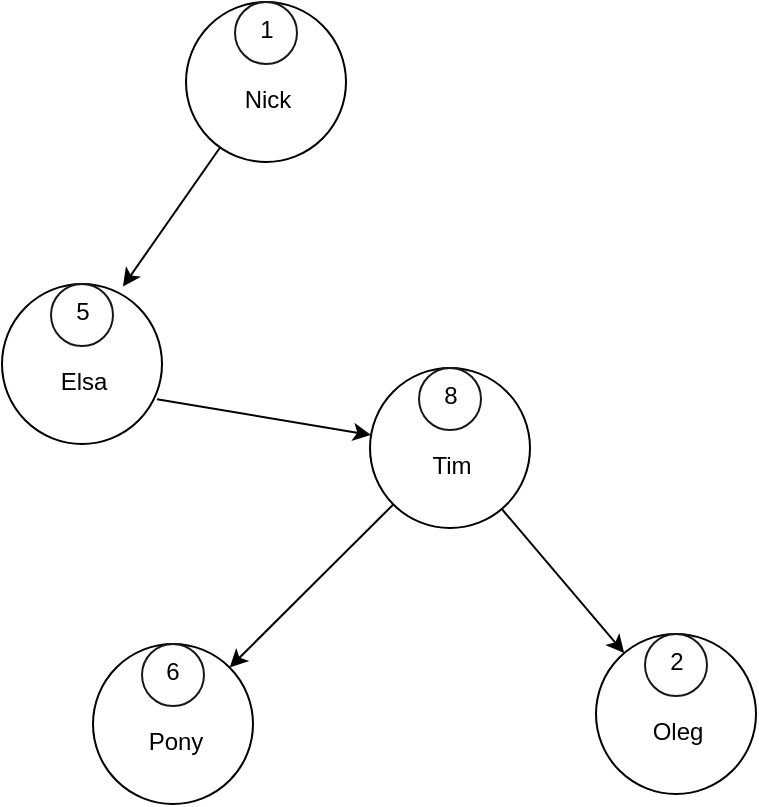 <mxfile version="21.3.5" pages="4">
  <diagram name="Дружба студентов" id="WHC0n7AZ7j49ABK964iZ">
    <mxGraphModel dx="795" dy="519" grid="0" gridSize="10" guides="1" tooltips="1" connect="1" arrows="1" fold="1" page="1" pageScale="1" pageWidth="827" pageHeight="1169" background="#ffffff" math="0" shadow="0">
      <root>
        <mxCell id="0" />
        <mxCell id="1" parent="0" />
        <mxCell id="jmxEoNc_z8Jp1OxZwFpG-1" value="" style="ellipse;whiteSpace=wrap;html=1;aspect=fixed;fillColor=none;strokeColor=#000000;" vertex="1" parent="1">
          <mxGeometry x="373" y="391" width="80" height="80" as="geometry" />
        </mxCell>
        <mxCell id="jmxEoNc_z8Jp1OxZwFpG-2" value="" style="ellipse;whiteSpace=wrap;html=1;aspect=fixed;fillColor=none;strokeColor=#171717;" vertex="1" parent="1">
          <mxGeometry x="397.5" y="391" width="31" height="31" as="geometry" />
        </mxCell>
        <mxCell id="jmxEoNc_z8Jp1OxZwFpG-4" value="5" style="text;html=1;strokeColor=none;fillColor=none;align=center;verticalAlign=middle;whiteSpace=wrap;rounded=0;strokeWidth=1;" vertex="1" parent="1">
          <mxGeometry x="407.5" y="398" width="11" height="13" as="geometry" />
        </mxCell>
        <mxCell id="jmxEoNc_z8Jp1OxZwFpG-5" value="Elsa" style="text;html=1;strokeColor=none;fillColor=none;align=center;verticalAlign=middle;whiteSpace=wrap;rounded=0;strokeWidth=1;" vertex="1" parent="1">
          <mxGeometry x="398" y="433" width="31.75" height="13" as="geometry" />
        </mxCell>
        <mxCell id="jmxEoNc_z8Jp1OxZwFpG-7" value="" style="ellipse;whiteSpace=wrap;html=1;aspect=fixed;fillColor=none;strokeColor=#000000;" vertex="1" parent="1">
          <mxGeometry x="465" y="250" width="80" height="80" as="geometry" />
        </mxCell>
        <mxCell id="jmxEoNc_z8Jp1OxZwFpG-8" value="" style="ellipse;whiteSpace=wrap;html=1;aspect=fixed;fillColor=none;strokeColor=#171717;" vertex="1" parent="1">
          <mxGeometry x="489.5" y="250" width="31" height="31" as="geometry" />
        </mxCell>
        <mxCell id="jmxEoNc_z8Jp1OxZwFpG-9" value="1" style="text;html=1;strokeColor=none;fillColor=none;align=center;verticalAlign=middle;whiteSpace=wrap;rounded=0;strokeWidth=1;" vertex="1" parent="1">
          <mxGeometry x="499.5" y="257" width="11" height="13" as="geometry" />
        </mxCell>
        <mxCell id="jmxEoNc_z8Jp1OxZwFpG-10" value="Nick" style="text;html=1;strokeColor=none;fillColor=none;align=center;verticalAlign=middle;whiteSpace=wrap;rounded=0;strokeWidth=1;" vertex="1" parent="1">
          <mxGeometry x="490" y="292" width="31.75" height="13" as="geometry" />
        </mxCell>
        <mxCell id="jmxEoNc_z8Jp1OxZwFpG-11" value="" style="ellipse;whiteSpace=wrap;html=1;aspect=fixed;fillColor=none;strokeColor=#000000;" vertex="1" parent="1">
          <mxGeometry x="557" y="433" width="80" height="80" as="geometry" />
        </mxCell>
        <mxCell id="jmxEoNc_z8Jp1OxZwFpG-12" value="" style="ellipse;whiteSpace=wrap;html=1;aspect=fixed;fillColor=none;strokeColor=#171717;" vertex="1" parent="1">
          <mxGeometry x="581.5" y="433" width="31" height="31" as="geometry" />
        </mxCell>
        <mxCell id="jmxEoNc_z8Jp1OxZwFpG-13" value="8" style="text;html=1;strokeColor=none;fillColor=none;align=center;verticalAlign=middle;whiteSpace=wrap;rounded=0;strokeWidth=1;" vertex="1" parent="1">
          <mxGeometry x="591.5" y="440" width="11" height="13" as="geometry" />
        </mxCell>
        <mxCell id="jmxEoNc_z8Jp1OxZwFpG-14" value="Tim" style="text;html=1;strokeColor=none;fillColor=none;align=center;verticalAlign=middle;whiteSpace=wrap;rounded=0;strokeWidth=1;" vertex="1" parent="1">
          <mxGeometry x="582" y="475" width="31.75" height="13" as="geometry" />
        </mxCell>
        <mxCell id="jmxEoNc_z8Jp1OxZwFpG-19" value="" style="ellipse;whiteSpace=wrap;html=1;aspect=fixed;fillColor=none;strokeColor=#000000;" vertex="1" parent="1">
          <mxGeometry x="418.5" y="571" width="80" height="80" as="geometry" />
        </mxCell>
        <mxCell id="jmxEoNc_z8Jp1OxZwFpG-20" value="" style="ellipse;whiteSpace=wrap;html=1;aspect=fixed;fillColor=none;strokeColor=#171717;" vertex="1" parent="1">
          <mxGeometry x="443" y="571" width="31" height="31" as="geometry" />
        </mxCell>
        <mxCell id="jmxEoNc_z8Jp1OxZwFpG-21" value="6" style="text;html=1;strokeColor=none;fillColor=none;align=center;verticalAlign=middle;whiteSpace=wrap;rounded=0;strokeWidth=1;" vertex="1" parent="1">
          <mxGeometry x="453" y="578" width="11" height="13" as="geometry" />
        </mxCell>
        <mxCell id="jmxEoNc_z8Jp1OxZwFpG-22" value="Pony" style="text;html=1;strokeColor=none;fillColor=none;align=center;verticalAlign=middle;whiteSpace=wrap;rounded=0;strokeWidth=1;" vertex="1" parent="1">
          <mxGeometry x="443.5" y="613" width="31.75" height="13" as="geometry" />
        </mxCell>
        <mxCell id="jmxEoNc_z8Jp1OxZwFpG-23" value="" style="ellipse;whiteSpace=wrap;html=1;aspect=fixed;fillColor=none;strokeColor=#000000;" vertex="1" parent="1">
          <mxGeometry x="670" y="566" width="80" height="80" as="geometry" />
        </mxCell>
        <mxCell id="jmxEoNc_z8Jp1OxZwFpG-24" value="" style="ellipse;whiteSpace=wrap;html=1;aspect=fixed;fillColor=none;strokeColor=#171717;" vertex="1" parent="1">
          <mxGeometry x="694.5" y="566" width="31" height="31" as="geometry" />
        </mxCell>
        <mxCell id="jmxEoNc_z8Jp1OxZwFpG-25" value="2" style="text;html=1;strokeColor=none;fillColor=none;align=center;verticalAlign=middle;whiteSpace=wrap;rounded=0;strokeWidth=1;" vertex="1" parent="1">
          <mxGeometry x="704.5" y="573" width="11" height="13" as="geometry" />
        </mxCell>
        <mxCell id="jmxEoNc_z8Jp1OxZwFpG-26" value="Oleg" style="text;html=1;strokeColor=none;fillColor=none;align=center;verticalAlign=middle;whiteSpace=wrap;rounded=0;strokeWidth=1;" vertex="1" parent="1">
          <mxGeometry x="695" y="608" width="31.75" height="13" as="geometry" />
        </mxCell>
        <mxCell id="jmxEoNc_z8Jp1OxZwFpG-28" value="" style="endArrow=classic;html=1;rounded=0;entryX=0.756;entryY=0.016;entryDx=0;entryDy=0;entryPerimeter=0;" edge="1" parent="1" source="jmxEoNc_z8Jp1OxZwFpG-7" target="jmxEoNc_z8Jp1OxZwFpG-1">
          <mxGeometry width="50" height="50" relative="1" as="geometry">
            <mxPoint x="440" y="505" as="sourcePoint" />
            <mxPoint x="490" y="455" as="targetPoint" />
          </mxGeometry>
        </mxCell>
        <mxCell id="jmxEoNc_z8Jp1OxZwFpG-29" value="" style="endArrow=classic;html=1;rounded=0;exitX=0.969;exitY=0.721;exitDx=0;exitDy=0;exitPerimeter=0;" edge="1" parent="1" source="jmxEoNc_z8Jp1OxZwFpG-1" target="jmxEoNc_z8Jp1OxZwFpG-11">
          <mxGeometry width="50" height="50" relative="1" as="geometry">
            <mxPoint x="440" y="505" as="sourcePoint" />
            <mxPoint x="555" y="468" as="targetPoint" />
          </mxGeometry>
        </mxCell>
        <mxCell id="jmxEoNc_z8Jp1OxZwFpG-31" value="" style="endArrow=classic;html=1;rounded=0;" edge="1" parent="1" source="jmxEoNc_z8Jp1OxZwFpG-11" target="jmxEoNc_z8Jp1OxZwFpG-19">
          <mxGeometry width="50" height="50" relative="1" as="geometry">
            <mxPoint x="484" y="587" as="sourcePoint" />
            <mxPoint x="534" y="537" as="targetPoint" />
          </mxGeometry>
        </mxCell>
        <mxCell id="jmxEoNc_z8Jp1OxZwFpG-32" value="" style="endArrow=classic;html=1;rounded=0;" edge="1" parent="1" source="jmxEoNc_z8Jp1OxZwFpG-11" target="jmxEoNc_z8Jp1OxZwFpG-23">
          <mxGeometry width="50" height="50" relative="1" as="geometry">
            <mxPoint x="562.5" y="602" as="sourcePoint" />
            <mxPoint x="612.5" y="552" as="targetPoint" />
          </mxGeometry>
        </mxCell>
      </root>
    </mxGraphModel>
  </diagram>
  <diagram id="zefrJMIsgjiNI_9EQGCV" name="Малая родина студентов">
    <mxGraphModel dx="1363" dy="890" grid="0" gridSize="10" guides="1" tooltips="1" connect="1" arrows="1" fold="1" page="1" pageScale="1" pageWidth="827" pageHeight="1169" math="0" shadow="0">
      <root>
        <mxCell id="0" />
        <mxCell id="1" parent="0" />
        <mxCell id="E6USjySxc2OUMQgWltkE-1" value="" style="rounded=0;whiteSpace=wrap;html=1;" vertex="1" parent="1">
          <mxGeometry x="73" y="74" width="94" height="60" as="geometry" />
        </mxCell>
        <mxCell id="E6USjySxc2OUMQgWltkE-2" value="" style="rounded=0;whiteSpace=wrap;html=1;" vertex="1" parent="1">
          <mxGeometry x="102" y="78" width="36" height="19" as="geometry" />
        </mxCell>
        <mxCell id="E6USjySxc2OUMQgWltkE-3" value="3" style="text;html=1;strokeColor=none;fillColor=none;align=center;verticalAlign=middle;whiteSpace=wrap;rounded=0;" vertex="1" parent="1">
          <mxGeometry x="108" y="79.5" width="24" height="16" as="geometry" />
        </mxCell>
        <mxCell id="E6USjySxc2OUMQgWltkE-4" value="Grodno" style="text;html=1;strokeColor=none;fillColor=none;align=center;verticalAlign=middle;whiteSpace=wrap;rounded=0;" vertex="1" parent="1">
          <mxGeometry x="94" y="105" width="52" height="16" as="geometry" />
        </mxCell>
        <mxCell id="Q4xyQ3LjMUtwBR49q_Ik-1" value="" style="ellipse;whiteSpace=wrap;html=1;aspect=fixed;fillColor=none;strokeColor=#000000;" vertex="1" parent="1">
          <mxGeometry x="232" y="54" width="80" height="80" as="geometry" />
        </mxCell>
        <mxCell id="Q4xyQ3LjMUtwBR49q_Ik-2" value="" style="ellipse;whiteSpace=wrap;html=1;aspect=fixed;fillColor=none;strokeColor=#171717;" vertex="1" parent="1">
          <mxGeometry x="256.5" y="54" width="31" height="31" as="geometry" />
        </mxCell>
        <mxCell id="Q4xyQ3LjMUtwBR49q_Ik-3" value="7" style="text;html=1;strokeColor=none;fillColor=none;align=center;verticalAlign=middle;whiteSpace=wrap;rounded=0;strokeWidth=1;" vertex="1" parent="1">
          <mxGeometry x="266.5" y="61" width="11" height="13" as="geometry" />
        </mxCell>
        <mxCell id="Q4xyQ3LjMUtwBR49q_Ik-4" value="Mary" style="text;html=1;strokeColor=none;fillColor=none;align=center;verticalAlign=middle;whiteSpace=wrap;rounded=0;strokeWidth=1;" vertex="1" parent="1">
          <mxGeometry x="257" y="96" width="31.75" height="13" as="geometry" />
        </mxCell>
        <mxCell id="2WnCyB71zw03B_x_ggps-1" value="" style="endArrow=classic;html=1;rounded=0;" edge="1" parent="1" source="Q4xyQ3LjMUtwBR49q_Ik-1" target="E6USjySxc2OUMQgWltkE-1">
          <mxGeometry width="50" height="50" relative="1" as="geometry">
            <mxPoint x="223" y="140" as="sourcePoint" />
            <mxPoint x="224" y="96" as="targetPoint" />
          </mxGeometry>
        </mxCell>
        <mxCell id="2WnCyB71zw03B_x_ggps-2" value="" style="rounded=0;whiteSpace=wrap;html=1;" vertex="1" parent="1">
          <mxGeometry x="496" y="141" width="94" height="60" as="geometry" />
        </mxCell>
        <mxCell id="2WnCyB71zw03B_x_ggps-3" value="" style="rounded=0;whiteSpace=wrap;html=1;" vertex="1" parent="1">
          <mxGeometry x="525" y="145" width="36" height="19" as="geometry" />
        </mxCell>
        <mxCell id="2WnCyB71zw03B_x_ggps-4" value="6" style="text;html=1;strokeColor=none;fillColor=none;align=center;verticalAlign=middle;whiteSpace=wrap;rounded=0;" vertex="1" parent="1">
          <mxGeometry x="531" y="146.5" width="24" height="16" as="geometry" />
        </mxCell>
        <mxCell id="2WnCyB71zw03B_x_ggps-5" value="Mogilev" style="text;html=1;strokeColor=none;fillColor=none;align=center;verticalAlign=middle;whiteSpace=wrap;rounded=0;" vertex="1" parent="1">
          <mxGeometry x="517" y="172" width="52" height="16" as="geometry" />
        </mxCell>
        <mxCell id="2WnCyB71zw03B_x_ggps-6" value="" style="ellipse;whiteSpace=wrap;html=1;aspect=fixed;fillColor=none;strokeColor=#000000;" vertex="1" parent="1">
          <mxGeometry x="411" y="34" width="80" height="80" as="geometry" />
        </mxCell>
        <mxCell id="2WnCyB71zw03B_x_ggps-7" value="" style="ellipse;whiteSpace=wrap;html=1;aspect=fixed;fillColor=none;strokeColor=#171717;" vertex="1" parent="1">
          <mxGeometry x="435.5" y="34" width="31" height="31" as="geometry" />
        </mxCell>
        <mxCell id="2WnCyB71zw03B_x_ggps-8" value="8" style="text;html=1;strokeColor=none;fillColor=none;align=center;verticalAlign=middle;whiteSpace=wrap;rounded=0;strokeWidth=1;" vertex="1" parent="1">
          <mxGeometry x="445.5" y="41" width="11" height="13" as="geometry" />
        </mxCell>
        <mxCell id="2WnCyB71zw03B_x_ggps-9" value="Tim" style="text;html=1;strokeColor=none;fillColor=none;align=center;verticalAlign=middle;whiteSpace=wrap;rounded=0;strokeWidth=1;" vertex="1" parent="1">
          <mxGeometry x="436" y="76" width="31.75" height="13" as="geometry" />
        </mxCell>
        <mxCell id="2WnCyB71zw03B_x_ggps-10" value="" style="endArrow=classic;html=1;rounded=0;" edge="1" parent="1" source="2WnCyB71zw03B_x_ggps-6" target="2WnCyB71zw03B_x_ggps-2">
          <mxGeometry width="50" height="50" relative="1" as="geometry">
            <mxPoint x="439" y="233" as="sourcePoint" />
            <mxPoint x="440" y="189" as="targetPoint" />
          </mxGeometry>
        </mxCell>
        <mxCell id="2WnCyB71zw03B_x_ggps-11" value="" style="rounded=0;whiteSpace=wrap;html=1;" vertex="1" parent="1">
          <mxGeometry x="148" y="292" width="94" height="60" as="geometry" />
        </mxCell>
        <mxCell id="2WnCyB71zw03B_x_ggps-12" value="" style="rounded=0;whiteSpace=wrap;html=1;" vertex="1" parent="1">
          <mxGeometry x="177" y="296" width="36" height="19" as="geometry" />
        </mxCell>
        <mxCell id="2WnCyB71zw03B_x_ggps-13" value="4" style="text;html=1;strokeColor=none;fillColor=none;align=center;verticalAlign=middle;whiteSpace=wrap;rounded=0;" vertex="1" parent="1">
          <mxGeometry x="183" y="297.5" width="24" height="16" as="geometry" />
        </mxCell>
        <mxCell id="2WnCyB71zw03B_x_ggps-14" value="Vitebsk" style="text;html=1;strokeColor=none;fillColor=none;align=center;verticalAlign=middle;whiteSpace=wrap;rounded=0;" vertex="1" parent="1">
          <mxGeometry x="169" y="323" width="52" height="16" as="geometry" />
        </mxCell>
        <mxCell id="2WnCyB71zw03B_x_ggps-15" value="" style="ellipse;whiteSpace=wrap;html=1;aspect=fixed;fillColor=none;strokeColor=#000000;" vertex="1" parent="1">
          <mxGeometry x="63" y="185" width="80" height="80" as="geometry" />
        </mxCell>
        <mxCell id="2WnCyB71zw03B_x_ggps-16" value="" style="ellipse;whiteSpace=wrap;html=1;aspect=fixed;fillColor=none;strokeColor=#171717;" vertex="1" parent="1">
          <mxGeometry x="87.5" y="185" width="31" height="31" as="geometry" />
        </mxCell>
        <mxCell id="2WnCyB71zw03B_x_ggps-17" value="1" style="text;html=1;strokeColor=none;fillColor=none;align=center;verticalAlign=middle;whiteSpace=wrap;rounded=0;strokeWidth=1;" vertex="1" parent="1">
          <mxGeometry x="97.5" y="192" width="11" height="13" as="geometry" />
        </mxCell>
        <mxCell id="2WnCyB71zw03B_x_ggps-18" value="Nick" style="text;html=1;strokeColor=none;fillColor=none;align=center;verticalAlign=middle;whiteSpace=wrap;rounded=0;strokeWidth=1;" vertex="1" parent="1">
          <mxGeometry x="88" y="227" width="31.75" height="13" as="geometry" />
        </mxCell>
        <mxCell id="2WnCyB71zw03B_x_ggps-19" value="" style="endArrow=classic;html=1;rounded=0;" edge="1" parent="1" source="2WnCyB71zw03B_x_ggps-15" target="2WnCyB71zw03B_x_ggps-11">
          <mxGeometry width="50" height="50" relative="1" as="geometry">
            <mxPoint x="91" y="384" as="sourcePoint" />
            <mxPoint x="92" y="340" as="targetPoint" />
          </mxGeometry>
        </mxCell>
        <mxCell id="2WnCyB71zw03B_x_ggps-20" value="" style="ellipse;whiteSpace=wrap;html=1;aspect=fixed;fillColor=none;strokeColor=#000000;" vertex="1" parent="1">
          <mxGeometry x="80" y="404" width="80" height="80" as="geometry" />
        </mxCell>
        <mxCell id="2WnCyB71zw03B_x_ggps-21" value="" style="ellipse;whiteSpace=wrap;html=1;aspect=fixed;fillColor=none;strokeColor=#171717;" vertex="1" parent="1">
          <mxGeometry x="104.5" y="404" width="31" height="31" as="geometry" />
        </mxCell>
        <mxCell id="2WnCyB71zw03B_x_ggps-22" value="2" style="text;html=1;strokeColor=none;fillColor=none;align=center;verticalAlign=middle;whiteSpace=wrap;rounded=0;strokeWidth=1;" vertex="1" parent="1">
          <mxGeometry x="114.5" y="411" width="11" height="13" as="geometry" />
        </mxCell>
        <mxCell id="2WnCyB71zw03B_x_ggps-23" value="Oleg" style="text;html=1;strokeColor=none;fillColor=none;align=center;verticalAlign=middle;whiteSpace=wrap;rounded=0;strokeWidth=1;" vertex="1" parent="1">
          <mxGeometry x="105" y="446" width="31.75" height="13" as="geometry" />
        </mxCell>
        <mxCell id="2WnCyB71zw03B_x_ggps-24" value="" style="endArrow=classic;html=1;rounded=0;entryX=0.567;entryY=0.99;entryDx=0;entryDy=0;entryPerimeter=0;" edge="1" parent="1" source="2WnCyB71zw03B_x_ggps-20" target="2WnCyB71zw03B_x_ggps-11">
          <mxGeometry width="50" height="50" relative="1" as="geometry">
            <mxPoint x="267" y="306" as="sourcePoint" />
            <mxPoint x="317" y="256" as="targetPoint" />
          </mxGeometry>
        </mxCell>
        <mxCell id="2WnCyB71zw03B_x_ggps-25" value="" style="rounded=0;whiteSpace=wrap;html=1;" vertex="1" parent="1">
          <mxGeometry x="300.5" y="289" width="94" height="60" as="geometry" />
        </mxCell>
        <mxCell id="2WnCyB71zw03B_x_ggps-26" value="" style="rounded=0;whiteSpace=wrap;html=1;" vertex="1" parent="1">
          <mxGeometry x="329.5" y="293" width="36" height="19" as="geometry" />
        </mxCell>
        <mxCell id="2WnCyB71zw03B_x_ggps-27" value="2" style="text;html=1;strokeColor=none;fillColor=none;align=center;verticalAlign=middle;whiteSpace=wrap;rounded=0;" vertex="1" parent="1">
          <mxGeometry x="335.5" y="294.5" width="24" height="16" as="geometry" />
        </mxCell>
        <mxCell id="2WnCyB71zw03B_x_ggps-28" value="Gomel" style="text;html=1;strokeColor=none;fillColor=none;align=center;verticalAlign=middle;whiteSpace=wrap;rounded=0;" vertex="1" parent="1">
          <mxGeometry x="321.5" y="320" width="52" height="16" as="geometry" />
        </mxCell>
        <mxCell id="2WnCyB71zw03B_x_ggps-29" value="" style="ellipse;whiteSpace=wrap;html=1;aspect=fixed;fillColor=none;strokeColor=#000000;" vertex="1" parent="1">
          <mxGeometry x="365.5" y="170" width="80" height="80" as="geometry" />
        </mxCell>
        <mxCell id="2WnCyB71zw03B_x_ggps-30" value="" style="ellipse;whiteSpace=wrap;html=1;aspect=fixed;fillColor=none;strokeColor=#171717;" vertex="1" parent="1">
          <mxGeometry x="390" y="170" width="31" height="31" as="geometry" />
        </mxCell>
        <mxCell id="2WnCyB71zw03B_x_ggps-31" value="5" style="text;html=1;strokeColor=none;fillColor=none;align=center;verticalAlign=middle;whiteSpace=wrap;rounded=0;strokeWidth=1;" vertex="1" parent="1">
          <mxGeometry x="400" y="177" width="11" height="13" as="geometry" />
        </mxCell>
        <mxCell id="2WnCyB71zw03B_x_ggps-32" value="Elsa" style="text;html=1;strokeColor=none;fillColor=none;align=center;verticalAlign=middle;whiteSpace=wrap;rounded=0;strokeWidth=1;" vertex="1" parent="1">
          <mxGeometry x="390.5" y="212" width="31.75" height="13" as="geometry" />
        </mxCell>
        <mxCell id="2WnCyB71zw03B_x_ggps-33" value="" style="endArrow=classic;html=1;rounded=0;" edge="1" parent="1" source="2WnCyB71zw03B_x_ggps-29" target="2WnCyB71zw03B_x_ggps-25">
          <mxGeometry width="50" height="50" relative="1" as="geometry">
            <mxPoint x="71.5" y="358" as="sourcePoint" />
            <mxPoint x="72.5" y="314" as="targetPoint" />
          </mxGeometry>
        </mxCell>
        <mxCell id="2WnCyB71zw03B_x_ggps-34" value="" style="ellipse;whiteSpace=wrap;html=1;aspect=fixed;fillColor=none;strokeColor=#000000;" vertex="1" parent="1">
          <mxGeometry x="353.5" y="404" width="80" height="80" as="geometry" />
        </mxCell>
        <mxCell id="2WnCyB71zw03B_x_ggps-35" value="" style="ellipse;whiteSpace=wrap;html=1;aspect=fixed;fillColor=none;strokeColor=#171717;" vertex="1" parent="1">
          <mxGeometry x="378" y="404" width="31" height="31" as="geometry" />
        </mxCell>
        <mxCell id="2WnCyB71zw03B_x_ggps-36" value="4" style="text;html=1;strokeColor=none;fillColor=none;align=center;verticalAlign=middle;whiteSpace=wrap;rounded=0;strokeWidth=1;" vertex="1" parent="1">
          <mxGeometry x="388" y="411" width="11" height="13" as="geometry" />
        </mxCell>
        <mxCell id="2WnCyB71zw03B_x_ggps-37" value="Mike" style="text;html=1;strokeColor=none;fillColor=none;align=center;verticalAlign=middle;whiteSpace=wrap;rounded=0;strokeWidth=1;" vertex="1" parent="1">
          <mxGeometry x="378.5" y="446" width="31.75" height="13" as="geometry" />
        </mxCell>
        <mxCell id="2WnCyB71zw03B_x_ggps-38" value="" style="endArrow=classic;html=1;rounded=0;entryX=0.567;entryY=0.99;entryDx=0;entryDy=0;entryPerimeter=0;" edge="1" parent="1" source="2WnCyB71zw03B_x_ggps-34" target="2WnCyB71zw03B_x_ggps-25">
          <mxGeometry width="50" height="50" relative="1" as="geometry">
            <mxPoint x="419.5" y="303" as="sourcePoint" />
            <mxPoint x="469.5" y="253" as="targetPoint" />
          </mxGeometry>
        </mxCell>
        <mxCell id="2WnCyB71zw03B_x_ggps-53" value="" style="rounded=0;whiteSpace=wrap;html=1;" vertex="1" parent="1">
          <mxGeometry x="225.87" y="542" width="94" height="60" as="geometry" />
        </mxCell>
        <mxCell id="2WnCyB71zw03B_x_ggps-54" value="" style="rounded=0;whiteSpace=wrap;html=1;" vertex="1" parent="1">
          <mxGeometry x="254.87" y="546" width="36" height="19" as="geometry" />
        </mxCell>
        <mxCell id="2WnCyB71zw03B_x_ggps-55" value="1" style="text;html=1;strokeColor=none;fillColor=none;align=center;verticalAlign=middle;whiteSpace=wrap;rounded=0;" vertex="1" parent="1">
          <mxGeometry x="260.87" y="547.5" width="24" height="16" as="geometry" />
        </mxCell>
        <mxCell id="2WnCyB71zw03B_x_ggps-56" value="Minsk" style="text;html=1;strokeColor=none;fillColor=none;align=center;verticalAlign=middle;whiteSpace=wrap;rounded=0;" vertex="1" parent="1">
          <mxGeometry x="246.87" y="573" width="52" height="16" as="geometry" />
        </mxCell>
        <mxCell id="2WnCyB71zw03B_x_ggps-57" value="" style="ellipse;whiteSpace=wrap;html=1;aspect=fixed;fillColor=none;strokeColor=#000000;" vertex="1" parent="1">
          <mxGeometry x="94" y="560" width="80" height="80" as="geometry" />
        </mxCell>
        <mxCell id="2WnCyB71zw03B_x_ggps-58" value="" style="ellipse;whiteSpace=wrap;html=1;aspect=fixed;fillColor=none;strokeColor=#171717;" vertex="1" parent="1">
          <mxGeometry x="118.5" y="560" width="31" height="31" as="geometry" />
        </mxCell>
        <mxCell id="2WnCyB71zw03B_x_ggps-59" value="3" style="text;html=1;strokeColor=none;fillColor=none;align=center;verticalAlign=middle;whiteSpace=wrap;rounded=0;strokeWidth=1;" vertex="1" parent="1">
          <mxGeometry x="128.5" y="567" width="11" height="13" as="geometry" />
        </mxCell>
        <mxCell id="2WnCyB71zw03B_x_ggps-60" value="Lena" style="text;html=1;strokeColor=none;fillColor=none;align=center;verticalAlign=middle;whiteSpace=wrap;rounded=0;strokeWidth=1;" vertex="1" parent="1">
          <mxGeometry x="119" y="602" width="31.75" height="13" as="geometry" />
        </mxCell>
        <mxCell id="2WnCyB71zw03B_x_ggps-61" value="" style="endArrow=classic;html=1;rounded=0;" edge="1" parent="1" source="2WnCyB71zw03B_x_ggps-57" target="2WnCyB71zw03B_x_ggps-53">
          <mxGeometry width="50" height="50" relative="1" as="geometry">
            <mxPoint x="85" y="646" as="sourcePoint" />
            <mxPoint x="86" y="602" as="targetPoint" />
          </mxGeometry>
        </mxCell>
        <mxCell id="2WnCyB71zw03B_x_ggps-62" value="" style="rounded=0;whiteSpace=wrap;html=1;" vertex="1" parent="1">
          <mxGeometry x="491" y="340" width="94" height="60" as="geometry" />
        </mxCell>
        <mxCell id="2WnCyB71zw03B_x_ggps-63" value="" style="rounded=0;whiteSpace=wrap;html=1;" vertex="1" parent="1">
          <mxGeometry x="520" y="344" width="36" height="19" as="geometry" />
        </mxCell>
        <mxCell id="2WnCyB71zw03B_x_ggps-64" value="5" style="text;html=1;strokeColor=none;fillColor=none;align=center;verticalAlign=middle;whiteSpace=wrap;rounded=0;" vertex="1" parent="1">
          <mxGeometry x="526" y="345.5" width="24" height="16" as="geometry" />
        </mxCell>
        <mxCell id="2WnCyB71zw03B_x_ggps-65" value="Brest" style="text;html=1;strokeColor=none;fillColor=none;align=center;verticalAlign=middle;whiteSpace=wrap;rounded=0;" vertex="1" parent="1">
          <mxGeometry x="512" y="371" width="52" height="16" as="geometry" />
        </mxCell>
        <mxCell id="2WnCyB71zw03B_x_ggps-66" value="" style="ellipse;whiteSpace=wrap;html=1;aspect=fixed;fillColor=none;strokeColor=#000000;" vertex="1" parent="1">
          <mxGeometry x="650" y="320" width="80" height="80" as="geometry" />
        </mxCell>
        <mxCell id="2WnCyB71zw03B_x_ggps-67" value="" style="ellipse;whiteSpace=wrap;html=1;aspect=fixed;fillColor=none;strokeColor=#171717;" vertex="1" parent="1">
          <mxGeometry x="674.5" y="320" width="31" height="31" as="geometry" />
        </mxCell>
        <mxCell id="2WnCyB71zw03B_x_ggps-68" value="6" style="text;html=1;strokeColor=none;fillColor=none;align=center;verticalAlign=middle;whiteSpace=wrap;rounded=0;strokeWidth=1;" vertex="1" parent="1">
          <mxGeometry x="684.5" y="327" width="11" height="13" as="geometry" />
        </mxCell>
        <mxCell id="2WnCyB71zw03B_x_ggps-69" value="Pony" style="text;html=1;strokeColor=none;fillColor=none;align=center;verticalAlign=middle;whiteSpace=wrap;rounded=0;strokeWidth=1;" vertex="1" parent="1">
          <mxGeometry x="675" y="362" width="31.75" height="13" as="geometry" />
        </mxCell>
        <mxCell id="2WnCyB71zw03B_x_ggps-70" value="" style="endArrow=classic;html=1;rounded=0;" edge="1" parent="1" source="2WnCyB71zw03B_x_ggps-66" target="2WnCyB71zw03B_x_ggps-62">
          <mxGeometry width="50" height="50" relative="1" as="geometry">
            <mxPoint x="641" y="406" as="sourcePoint" />
            <mxPoint x="642" y="362" as="targetPoint" />
          </mxGeometry>
        </mxCell>
      </root>
    </mxGraphModel>
  </diagram>
  <diagram id="kX7CCZYi4cPDooZ_IuMr" name="Местонахождение вузов">
    <mxGraphModel dx="830" dy="542" grid="0" gridSize="10" guides="1" tooltips="1" connect="1" arrows="1" fold="1" page="1" pageScale="1" pageWidth="827" pageHeight="1169" math="0" shadow="0">
      <root>
        <mxCell id="0" />
        <mxCell id="1" parent="0" />
        <mxCell id="FGOY8pHNOeoi0RgAQGOu-1" value="" style="rhombus;whiteSpace=wrap;html=1;" vertex="1" parent="1">
          <mxGeometry x="213.5" y="38" width="100" height="105" as="geometry" />
        </mxCell>
        <mxCell id="FGOY8pHNOeoi0RgAQGOu-2" value="" style="rhombus;whiteSpace=wrap;html=1;" vertex="1" parent="1">
          <mxGeometry x="244.75" y="47" width="37.5" height="38" as="geometry" />
        </mxCell>
        <mxCell id="FGOY8pHNOeoi0RgAQGOu-3" value="4" style="text;html=1;strokeColor=none;fillColor=none;align=center;verticalAlign=middle;whiteSpace=wrap;rounded=0;" vertex="1" parent="1">
          <mxGeometry x="249.5" y="57.5" width="28" height="14" as="geometry" />
        </mxCell>
        <mxCell id="FGOY8pHNOeoi0RgAQGOu-4" value="GSUYK" style="text;html=1;strokeColor=none;fillColor=none;align=center;verticalAlign=middle;whiteSpace=wrap;rounded=0;" vertex="1" parent="1">
          <mxGeometry x="245.5" y="96" width="36" height="13" as="geometry" />
        </mxCell>
        <mxCell id="D_OrwgFGwrHLAXW-2pCN-1" value="" style="rounded=0;whiteSpace=wrap;html=1;" vertex="1" parent="1">
          <mxGeometry x="51" y="67" width="94" height="60" as="geometry" />
        </mxCell>
        <mxCell id="D_OrwgFGwrHLAXW-2pCN-2" value="" style="rounded=0;whiteSpace=wrap;html=1;" vertex="1" parent="1">
          <mxGeometry x="80" y="71" width="36" height="19" as="geometry" />
        </mxCell>
        <mxCell id="D_OrwgFGwrHLAXW-2pCN-3" value="3" style="text;html=1;strokeColor=none;fillColor=none;align=center;verticalAlign=middle;whiteSpace=wrap;rounded=0;" vertex="1" parent="1">
          <mxGeometry x="86" y="72.5" width="24" height="16" as="geometry" />
        </mxCell>
        <mxCell id="D_OrwgFGwrHLAXW-2pCN-4" value="Grodno" style="text;html=1;strokeColor=none;fillColor=none;align=center;verticalAlign=middle;whiteSpace=wrap;rounded=0;" vertex="1" parent="1">
          <mxGeometry x="72" y="98" width="52" height="16" as="geometry" />
        </mxCell>
        <mxCell id="D_OrwgFGwrHLAXW-2pCN-9" value="" style="endArrow=classic;html=1;rounded=0;exitX=0;exitY=0.5;exitDx=0;exitDy=0;" edge="1" parent="1" source="FGOY8pHNOeoi0RgAQGOu-1" target="D_OrwgFGwrHLAXW-2pCN-1">
          <mxGeometry width="50" height="50" relative="1" as="geometry">
            <mxPoint x="210.081" y="89.538" as="sourcePoint" />
            <mxPoint x="202" y="89" as="targetPoint" />
          </mxGeometry>
        </mxCell>
        <mxCell id="D_OrwgFGwrHLAXW-2pCN-10" value="" style="rounded=0;whiteSpace=wrap;html=1;" vertex="1" parent="1">
          <mxGeometry x="474" y="134" width="94" height="60" as="geometry" />
        </mxCell>
        <mxCell id="D_OrwgFGwrHLAXW-2pCN-11" value="" style="rounded=0;whiteSpace=wrap;html=1;" vertex="1" parent="1">
          <mxGeometry x="503" y="138" width="36" height="19" as="geometry" />
        </mxCell>
        <mxCell id="D_OrwgFGwrHLAXW-2pCN-12" value="6" style="text;html=1;strokeColor=none;fillColor=none;align=center;verticalAlign=middle;whiteSpace=wrap;rounded=0;" vertex="1" parent="1">
          <mxGeometry x="509" y="139.5" width="24" height="16" as="geometry" />
        </mxCell>
        <mxCell id="D_OrwgFGwrHLAXW-2pCN-13" value="Mogilev" style="text;html=1;strokeColor=none;fillColor=none;align=center;verticalAlign=middle;whiteSpace=wrap;rounded=0;" vertex="1" parent="1">
          <mxGeometry x="495" y="165" width="52" height="16" as="geometry" />
        </mxCell>
        <mxCell id="D_OrwgFGwrHLAXW-2pCN-18" value="" style="endArrow=classic;html=1;rounded=0;" edge="1" parent="1" source="D_OrwgFGwrHLAXW-2pCN-65" target="D_OrwgFGwrHLAXW-2pCN-10">
          <mxGeometry width="50" height="50" relative="1" as="geometry">
            <mxPoint x="456.48" y="96.066" as="sourcePoint" />
            <mxPoint x="418" y="182" as="targetPoint" />
          </mxGeometry>
        </mxCell>
        <mxCell id="D_OrwgFGwrHLAXW-2pCN-19" value="" style="rounded=0;whiteSpace=wrap;html=1;" vertex="1" parent="1">
          <mxGeometry x="126" y="285" width="94" height="60" as="geometry" />
        </mxCell>
        <mxCell id="D_OrwgFGwrHLAXW-2pCN-20" value="" style="rounded=0;whiteSpace=wrap;html=1;" vertex="1" parent="1">
          <mxGeometry x="155" y="289" width="36" height="19" as="geometry" />
        </mxCell>
        <mxCell id="D_OrwgFGwrHLAXW-2pCN-21" value="4" style="text;html=1;strokeColor=none;fillColor=none;align=center;verticalAlign=middle;whiteSpace=wrap;rounded=0;" vertex="1" parent="1">
          <mxGeometry x="161" y="290.5" width="24" height="16" as="geometry" />
        </mxCell>
        <mxCell id="D_OrwgFGwrHLAXW-2pCN-22" value="Vitebsk" style="text;html=1;strokeColor=none;fillColor=none;align=center;verticalAlign=middle;whiteSpace=wrap;rounded=0;" vertex="1" parent="1">
          <mxGeometry x="147" y="316" width="52" height="16" as="geometry" />
        </mxCell>
        <mxCell id="D_OrwgFGwrHLAXW-2pCN-27" value="" style="endArrow=classic;html=1;rounded=0;" edge="1" parent="1" source="D_OrwgFGwrHLAXW-2pCN-69" target="D_OrwgFGwrHLAXW-2pCN-19">
          <mxGeometry width="50" height="50" relative="1" as="geometry">
            <mxPoint x="108.48" y="247.066" as="sourcePoint" />
            <mxPoint x="70" y="333" as="targetPoint" />
          </mxGeometry>
        </mxCell>
        <mxCell id="D_OrwgFGwrHLAXW-2pCN-33" value="" style="rounded=0;whiteSpace=wrap;html=1;" vertex="1" parent="1">
          <mxGeometry x="278.5" y="282" width="94" height="60" as="geometry" />
        </mxCell>
        <mxCell id="D_OrwgFGwrHLAXW-2pCN-34" value="" style="rounded=0;whiteSpace=wrap;html=1;" vertex="1" parent="1">
          <mxGeometry x="307.5" y="286" width="36" height="19" as="geometry" />
        </mxCell>
        <mxCell id="D_OrwgFGwrHLAXW-2pCN-35" value="2" style="text;html=1;strokeColor=none;fillColor=none;align=center;verticalAlign=middle;whiteSpace=wrap;rounded=0;" vertex="1" parent="1">
          <mxGeometry x="313.5" y="287.5" width="24" height="16" as="geometry" />
        </mxCell>
        <mxCell id="D_OrwgFGwrHLAXW-2pCN-36" value="Gomel" style="text;html=1;strokeColor=none;fillColor=none;align=center;verticalAlign=middle;whiteSpace=wrap;rounded=0;" vertex="1" parent="1">
          <mxGeometry x="299.5" y="313" width="52" height="16" as="geometry" />
        </mxCell>
        <mxCell id="D_OrwgFGwrHLAXW-2pCN-46" value="" style="endArrow=classic;html=1;rounded=0;entryX=0.567;entryY=0.99;entryDx=0;entryDy=0;entryPerimeter=0;" edge="1" parent="1" source="D_OrwgFGwrHLAXW-2pCN-77" target="D_OrwgFGwrHLAXW-2pCN-33">
          <mxGeometry width="50" height="50" relative="1" as="geometry">
            <mxPoint x="356.199" y="400.042" as="sourcePoint" />
            <mxPoint x="447.5" y="246" as="targetPoint" />
          </mxGeometry>
        </mxCell>
        <mxCell id="D_OrwgFGwrHLAXW-2pCN-47" value="" style="rounded=0;whiteSpace=wrap;html=1;" vertex="1" parent="1">
          <mxGeometry x="203.87" y="535" width="94" height="60" as="geometry" />
        </mxCell>
        <mxCell id="D_OrwgFGwrHLAXW-2pCN-48" value="" style="rounded=0;whiteSpace=wrap;html=1;" vertex="1" parent="1">
          <mxGeometry x="232.87" y="539" width="36" height="19" as="geometry" />
        </mxCell>
        <mxCell id="D_OrwgFGwrHLAXW-2pCN-49" value="1" style="text;html=1;strokeColor=none;fillColor=none;align=center;verticalAlign=middle;whiteSpace=wrap;rounded=0;" vertex="1" parent="1">
          <mxGeometry x="238.87" y="540.5" width="24" height="16" as="geometry" />
        </mxCell>
        <mxCell id="D_OrwgFGwrHLAXW-2pCN-50" value="Minsk" style="text;html=1;strokeColor=none;fillColor=none;align=center;verticalAlign=middle;whiteSpace=wrap;rounded=0;" vertex="1" parent="1">
          <mxGeometry x="224.87" y="566" width="52" height="16" as="geometry" />
        </mxCell>
        <mxCell id="D_OrwgFGwrHLAXW-2pCN-55" value="" style="endArrow=classic;html=1;rounded=0;" edge="1" parent="1" source="D_OrwgFGwrHLAXW-2pCN-85" target="D_OrwgFGwrHLAXW-2pCN-47">
          <mxGeometry width="50" height="50" relative="1" as="geometry">
            <mxPoint x="151.233" y="585.205" as="sourcePoint" />
            <mxPoint x="64" y="595" as="targetPoint" />
          </mxGeometry>
        </mxCell>
        <mxCell id="D_OrwgFGwrHLAXW-2pCN-56" value="" style="rounded=0;whiteSpace=wrap;html=1;" vertex="1" parent="1">
          <mxGeometry x="469" y="333" width="94" height="60" as="geometry" />
        </mxCell>
        <mxCell id="D_OrwgFGwrHLAXW-2pCN-57" value="" style="rounded=0;whiteSpace=wrap;html=1;" vertex="1" parent="1">
          <mxGeometry x="498" y="337" width="36" height="19" as="geometry" />
        </mxCell>
        <mxCell id="D_OrwgFGwrHLAXW-2pCN-58" value="5" style="text;html=1;strokeColor=none;fillColor=none;align=center;verticalAlign=middle;whiteSpace=wrap;rounded=0;" vertex="1" parent="1">
          <mxGeometry x="504" y="338.5" width="24" height="16" as="geometry" />
        </mxCell>
        <mxCell id="D_OrwgFGwrHLAXW-2pCN-59" value="Brest" style="text;html=1;strokeColor=none;fillColor=none;align=center;verticalAlign=middle;whiteSpace=wrap;rounded=0;" vertex="1" parent="1">
          <mxGeometry x="490" y="364" width="52" height="16" as="geometry" />
        </mxCell>
        <mxCell id="D_OrwgFGwrHLAXW-2pCN-64" value="" style="endArrow=classic;html=1;rounded=0;" edge="1" parent="1" source="D_OrwgFGwrHLAXW-2pCN-81" target="D_OrwgFGwrHLAXW-2pCN-56">
          <mxGeometry width="50" height="50" relative="1" as="geometry">
            <mxPoint x="628.081" y="355.538" as="sourcePoint" />
            <mxPoint x="620" y="355" as="targetPoint" />
          </mxGeometry>
        </mxCell>
        <mxCell id="D_OrwgFGwrHLAXW-2pCN-65" value="" style="rhombus;whiteSpace=wrap;html=1;" vertex="1" parent="1">
          <mxGeometry x="368" y="16" width="100" height="105" as="geometry" />
        </mxCell>
        <mxCell id="D_OrwgFGwrHLAXW-2pCN-66" value="" style="rhombus;whiteSpace=wrap;html=1;" vertex="1" parent="1">
          <mxGeometry x="399.25" y="25" width="37.5" height="38" as="geometry" />
        </mxCell>
        <mxCell id="D_OrwgFGwrHLAXW-2pCN-67" value="7" style="text;html=1;strokeColor=none;fillColor=none;align=center;verticalAlign=middle;whiteSpace=wrap;rounded=0;" vertex="1" parent="1">
          <mxGeometry x="404" y="35.5" width="28" height="14" as="geometry" />
        </mxCell>
        <mxCell id="D_OrwgFGwrHLAXW-2pCN-68" value="MSU" style="text;html=1;strokeColor=none;fillColor=none;align=center;verticalAlign=middle;whiteSpace=wrap;rounded=0;" vertex="1" parent="1">
          <mxGeometry x="400" y="74" width="36" height="13" as="geometry" />
        </mxCell>
        <mxCell id="D_OrwgFGwrHLAXW-2pCN-69" value="" style="rhombus;whiteSpace=wrap;html=1;" vertex="1" parent="1">
          <mxGeometry x="14" y="163" width="100" height="105" as="geometry" />
        </mxCell>
        <mxCell id="D_OrwgFGwrHLAXW-2pCN-70" value="" style="rhombus;whiteSpace=wrap;html=1;" vertex="1" parent="1">
          <mxGeometry x="45.25" y="172" width="37.5" height="38" as="geometry" />
        </mxCell>
        <mxCell id="D_OrwgFGwrHLAXW-2pCN-71" value="5" style="text;html=1;strokeColor=none;fillColor=none;align=center;verticalAlign=middle;whiteSpace=wrap;rounded=0;" vertex="1" parent="1">
          <mxGeometry x="50" y="182.5" width="28" height="14" as="geometry" />
        </mxCell>
        <mxCell id="D_OrwgFGwrHLAXW-2pCN-72" value="VSU" style="text;html=1;strokeColor=none;fillColor=none;align=center;verticalAlign=middle;whiteSpace=wrap;rounded=0;" vertex="1" parent="1">
          <mxGeometry x="46" y="221" width="36" height="13" as="geometry" />
        </mxCell>
        <mxCell id="D_OrwgFGwrHLAXW-2pCN-77" value="" style="rhombus;whiteSpace=wrap;html=1;" vertex="1" parent="1">
          <mxGeometry x="307.5" y="401" width="100" height="105" as="geometry" />
        </mxCell>
        <mxCell id="D_OrwgFGwrHLAXW-2pCN-78" value="" style="rhombus;whiteSpace=wrap;html=1;" vertex="1" parent="1">
          <mxGeometry x="338.75" y="410" width="37.5" height="38" as="geometry" />
        </mxCell>
        <mxCell id="D_OrwgFGwrHLAXW-2pCN-79" value="3" style="text;html=1;strokeColor=none;fillColor=none;align=center;verticalAlign=middle;whiteSpace=wrap;rounded=0;" vertex="1" parent="1">
          <mxGeometry x="343.5" y="420.5" width="28" height="14" as="geometry" />
        </mxCell>
        <mxCell id="D_OrwgFGwrHLAXW-2pCN-80" value="GSUT" style="text;html=1;strokeColor=none;fillColor=none;align=center;verticalAlign=middle;whiteSpace=wrap;rounded=0;" vertex="1" parent="1">
          <mxGeometry x="339.5" y="459" width="36" height="13" as="geometry" />
        </mxCell>
        <mxCell id="D_OrwgFGwrHLAXW-2pCN-81" value="" style="rhombus;whiteSpace=wrap;html=1;" vertex="1" parent="1">
          <mxGeometry x="629" y="303.5" width="100" height="105" as="geometry" />
        </mxCell>
        <mxCell id="D_OrwgFGwrHLAXW-2pCN-82" value="" style="rhombus;whiteSpace=wrap;html=1;" vertex="1" parent="1">
          <mxGeometry x="660.25" y="312.5" width="37.5" height="38" as="geometry" />
        </mxCell>
        <mxCell id="D_OrwgFGwrHLAXW-2pCN-83" value="6" style="text;html=1;strokeColor=none;fillColor=none;align=center;verticalAlign=middle;whiteSpace=wrap;rounded=0;" vertex="1" parent="1">
          <mxGeometry x="665" y="323" width="28" height="14" as="geometry" />
        </mxCell>
        <mxCell id="D_OrwgFGwrHLAXW-2pCN-84" value="BSUP" style="text;html=1;strokeColor=none;fillColor=none;align=center;verticalAlign=middle;whiteSpace=wrap;rounded=0;" vertex="1" parent="1">
          <mxGeometry x="661" y="361.5" width="36" height="13" as="geometry" />
        </mxCell>
        <mxCell id="D_OrwgFGwrHLAXW-2pCN-85" value="" style="rhombus;whiteSpace=wrap;html=1;" vertex="1" parent="1">
          <mxGeometry x="51" y="532" width="100" height="105" as="geometry" />
        </mxCell>
        <mxCell id="D_OrwgFGwrHLAXW-2pCN-86" value="" style="rhombus;whiteSpace=wrap;html=1;" vertex="1" parent="1">
          <mxGeometry x="82.25" y="541" width="37.5" height="38" as="geometry" />
        </mxCell>
        <mxCell id="D_OrwgFGwrHLAXW-2pCN-87" value="2" style="text;html=1;strokeColor=none;fillColor=none;align=center;verticalAlign=middle;whiteSpace=wrap;rounded=0;" vertex="1" parent="1">
          <mxGeometry x="87" y="551.5" width="28" height="14" as="geometry" />
        </mxCell>
        <mxCell id="D_OrwgFGwrHLAXW-2pCN-88" value="BSUIR" style="text;html=1;strokeColor=none;fillColor=none;align=center;verticalAlign=middle;whiteSpace=wrap;rounded=0;" vertex="1" parent="1">
          <mxGeometry x="83" y="590" width="36" height="13" as="geometry" />
        </mxCell>
        <mxCell id="D_OrwgFGwrHLAXW-2pCN-91" value="" style="rhombus;whiteSpace=wrap;html=1;" vertex="1" parent="1">
          <mxGeometry x="374" y="532" width="100" height="105" as="geometry" />
        </mxCell>
        <mxCell id="D_OrwgFGwrHLAXW-2pCN-92" value="" style="rhombus;whiteSpace=wrap;html=1;" vertex="1" parent="1">
          <mxGeometry x="405.25" y="541" width="37.5" height="38" as="geometry" />
        </mxCell>
        <mxCell id="D_OrwgFGwrHLAXW-2pCN-93" value="1" style="text;html=1;strokeColor=none;fillColor=none;align=center;verticalAlign=middle;whiteSpace=wrap;rounded=0;" vertex="1" parent="1">
          <mxGeometry x="410" y="551.5" width="28" height="14" as="geometry" />
        </mxCell>
        <mxCell id="D_OrwgFGwrHLAXW-2pCN-94" value="BSU" style="text;html=1;strokeColor=none;fillColor=none;align=center;verticalAlign=middle;whiteSpace=wrap;rounded=0;" vertex="1" parent="1">
          <mxGeometry x="406" y="590" width="36" height="13" as="geometry" />
        </mxCell>
        <mxCell id="D_OrwgFGwrHLAXW-2pCN-95" value="" style="endArrow=classic;html=1;rounded=0;" edge="1" parent="1" source="D_OrwgFGwrHLAXW-2pCN-91" target="D_OrwgFGwrHLAXW-2pCN-47">
          <mxGeometry width="50" height="50" relative="1" as="geometry">
            <mxPoint x="227" y="676" as="sourcePoint" />
            <mxPoint x="277" y="626" as="targetPoint" />
          </mxGeometry>
        </mxCell>
      </root>
    </mxGraphModel>
  </diagram>
  <diagram id="2_kgrhc09Z9t4nHXFKJ5" name="Место учебы студентов">
    <mxGraphModel dx="954" dy="623" grid="0" gridSize="10" guides="1" tooltips="1" connect="1" arrows="1" fold="1" page="1" pageScale="1" pageWidth="827" pageHeight="1169" math="0" shadow="0">
      <root>
        <mxCell id="0" />
        <mxCell id="1" parent="0" />
        <mxCell id="--drdQnMu_dfeZfgFeVU-1" value="" style="rhombus;whiteSpace=wrap;html=1;" vertex="1" parent="1">
          <mxGeometry x="213.5" y="38" width="100" height="105" as="geometry" />
        </mxCell>
        <mxCell id="--drdQnMu_dfeZfgFeVU-2" value="" style="rhombus;whiteSpace=wrap;html=1;" vertex="1" parent="1">
          <mxGeometry x="244.75" y="47" width="37.5" height="38" as="geometry" />
        </mxCell>
        <mxCell id="--drdQnMu_dfeZfgFeVU-3" value="4" style="text;html=1;strokeColor=none;fillColor=none;align=center;verticalAlign=middle;whiteSpace=wrap;rounded=0;" vertex="1" parent="1">
          <mxGeometry x="249.5" y="57.5" width="28" height="14" as="geometry" />
        </mxCell>
        <mxCell id="--drdQnMu_dfeZfgFeVU-4" value="GSUYK" style="text;html=1;strokeColor=none;fillColor=none;align=center;verticalAlign=middle;whiteSpace=wrap;rounded=0;" vertex="1" parent="1">
          <mxGeometry x="245.5" y="96" width="36" height="13" as="geometry" />
        </mxCell>
        <mxCell id="--drdQnMu_dfeZfgFeVU-9" value="" style="endArrow=classic;html=1;rounded=0;exitX=1;exitY=0.5;exitDx=0;exitDy=0;" edge="1" parent="1" source="eVCQGDg-OLcpDkRfSMLP-1" target="--drdQnMu_dfeZfgFeVU-1">
          <mxGeometry width="50" height="50" relative="1" as="geometry">
            <mxPoint x="210.081" y="89.538" as="sourcePoint" />
            <mxPoint x="194" y="127" as="targetPoint" />
          </mxGeometry>
        </mxCell>
        <mxCell id="--drdQnMu_dfeZfgFeVU-35" value="" style="rhombus;whiteSpace=wrap;html=1;" vertex="1" parent="1">
          <mxGeometry x="368" y="16" width="100" height="105" as="geometry" />
        </mxCell>
        <mxCell id="--drdQnMu_dfeZfgFeVU-36" value="" style="rhombus;whiteSpace=wrap;html=1;" vertex="1" parent="1">
          <mxGeometry x="399.25" y="25" width="37.5" height="38" as="geometry" />
        </mxCell>
        <mxCell id="--drdQnMu_dfeZfgFeVU-37" value="7" style="text;html=1;strokeColor=none;fillColor=none;align=center;verticalAlign=middle;whiteSpace=wrap;rounded=0;" vertex="1" parent="1">
          <mxGeometry x="404" y="35.5" width="28" height="14" as="geometry" />
        </mxCell>
        <mxCell id="--drdQnMu_dfeZfgFeVU-38" value="MSU" style="text;html=1;strokeColor=none;fillColor=none;align=center;verticalAlign=middle;whiteSpace=wrap;rounded=0;" vertex="1" parent="1">
          <mxGeometry x="400" y="74" width="36" height="13" as="geometry" />
        </mxCell>
        <mxCell id="--drdQnMu_dfeZfgFeVU-39" value="" style="rhombus;whiteSpace=wrap;html=1;" vertex="1" parent="1">
          <mxGeometry x="14" y="163" width="100" height="105" as="geometry" />
        </mxCell>
        <mxCell id="--drdQnMu_dfeZfgFeVU-40" value="" style="rhombus;whiteSpace=wrap;html=1;" vertex="1" parent="1">
          <mxGeometry x="45.25" y="172" width="37.5" height="38" as="geometry" />
        </mxCell>
        <mxCell id="--drdQnMu_dfeZfgFeVU-41" value="5" style="text;html=1;strokeColor=none;fillColor=none;align=center;verticalAlign=middle;whiteSpace=wrap;rounded=0;" vertex="1" parent="1">
          <mxGeometry x="50" y="182.5" width="28" height="14" as="geometry" />
        </mxCell>
        <mxCell id="--drdQnMu_dfeZfgFeVU-42" value="VSU" style="text;html=1;strokeColor=none;fillColor=none;align=center;verticalAlign=middle;whiteSpace=wrap;rounded=0;" vertex="1" parent="1">
          <mxGeometry x="46" y="221" width="36" height="13" as="geometry" />
        </mxCell>
        <mxCell id="--drdQnMu_dfeZfgFeVU-43" value="" style="rhombus;whiteSpace=wrap;html=1;" vertex="1" parent="1">
          <mxGeometry x="281.5" y="266" width="100" height="105" as="geometry" />
        </mxCell>
        <mxCell id="--drdQnMu_dfeZfgFeVU-44" value="" style="rhombus;whiteSpace=wrap;html=1;" vertex="1" parent="1">
          <mxGeometry x="312.75" y="275" width="37.5" height="38" as="geometry" />
        </mxCell>
        <mxCell id="--drdQnMu_dfeZfgFeVU-45" value="3" style="text;html=1;strokeColor=none;fillColor=none;align=center;verticalAlign=middle;whiteSpace=wrap;rounded=0;" vertex="1" parent="1">
          <mxGeometry x="317.5" y="285.5" width="28" height="14" as="geometry" />
        </mxCell>
        <mxCell id="--drdQnMu_dfeZfgFeVU-46" value="GSUT" style="text;html=1;strokeColor=none;fillColor=none;align=center;verticalAlign=middle;whiteSpace=wrap;rounded=0;" vertex="1" parent="1">
          <mxGeometry x="313.5" y="324" width="36" height="13" as="geometry" />
        </mxCell>
        <mxCell id="--drdQnMu_dfeZfgFeVU-47" value="" style="rhombus;whiteSpace=wrap;html=1;" vertex="1" parent="1">
          <mxGeometry x="629" y="303.5" width="100" height="105" as="geometry" />
        </mxCell>
        <mxCell id="--drdQnMu_dfeZfgFeVU-48" value="" style="rhombus;whiteSpace=wrap;html=1;" vertex="1" parent="1">
          <mxGeometry x="660.25" y="312.5" width="37.5" height="38" as="geometry" />
        </mxCell>
        <mxCell id="--drdQnMu_dfeZfgFeVU-49" value="6" style="text;html=1;strokeColor=none;fillColor=none;align=center;verticalAlign=middle;whiteSpace=wrap;rounded=0;" vertex="1" parent="1">
          <mxGeometry x="665" y="323" width="28" height="14" as="geometry" />
        </mxCell>
        <mxCell id="--drdQnMu_dfeZfgFeVU-50" value="BSUP" style="text;html=1;strokeColor=none;fillColor=none;align=center;verticalAlign=middle;whiteSpace=wrap;rounded=0;" vertex="1" parent="1">
          <mxGeometry x="661" y="361.5" width="36" height="13" as="geometry" />
        </mxCell>
        <mxCell id="--drdQnMu_dfeZfgFeVU-51" value="" style="rhombus;whiteSpace=wrap;html=1;" vertex="1" parent="1">
          <mxGeometry x="51" y="532" width="100" height="105" as="geometry" />
        </mxCell>
        <mxCell id="--drdQnMu_dfeZfgFeVU-52" value="" style="rhombus;whiteSpace=wrap;html=1;" vertex="1" parent="1">
          <mxGeometry x="82.25" y="541" width="37.5" height="38" as="geometry" />
        </mxCell>
        <mxCell id="--drdQnMu_dfeZfgFeVU-53" value="2" style="text;html=1;strokeColor=none;fillColor=none;align=center;verticalAlign=middle;whiteSpace=wrap;rounded=0;" vertex="1" parent="1">
          <mxGeometry x="87" y="551.5" width="28" height="14" as="geometry" />
        </mxCell>
        <mxCell id="--drdQnMu_dfeZfgFeVU-54" value="BSUIR" style="text;html=1;strokeColor=none;fillColor=none;align=center;verticalAlign=middle;whiteSpace=wrap;rounded=0;" vertex="1" parent="1">
          <mxGeometry x="83" y="590" width="36" height="13" as="geometry" />
        </mxCell>
        <mxCell id="--drdQnMu_dfeZfgFeVU-55" value="" style="rhombus;whiteSpace=wrap;html=1;" vertex="1" parent="1">
          <mxGeometry x="374" y="532" width="100" height="105" as="geometry" />
        </mxCell>
        <mxCell id="--drdQnMu_dfeZfgFeVU-56" value="" style="rhombus;whiteSpace=wrap;html=1;" vertex="1" parent="1">
          <mxGeometry x="405.25" y="541" width="37.5" height="38" as="geometry" />
        </mxCell>
        <mxCell id="--drdQnMu_dfeZfgFeVU-57" value="1" style="text;html=1;strokeColor=none;fillColor=none;align=center;verticalAlign=middle;whiteSpace=wrap;rounded=0;" vertex="1" parent="1">
          <mxGeometry x="410" y="551.5" width="28" height="14" as="geometry" />
        </mxCell>
        <mxCell id="--drdQnMu_dfeZfgFeVU-58" value="BSU" style="text;html=1;strokeColor=none;fillColor=none;align=center;verticalAlign=middle;whiteSpace=wrap;rounded=0;" vertex="1" parent="1">
          <mxGeometry x="406" y="590" width="36" height="13" as="geometry" />
        </mxCell>
        <mxCell id="eVCQGDg-OLcpDkRfSMLP-1" value="" style="ellipse;whiteSpace=wrap;html=1;aspect=fixed;fillColor=none;strokeColor=#000000;" vertex="1" parent="1">
          <mxGeometry x="57" y="54" width="80" height="80" as="geometry" />
        </mxCell>
        <mxCell id="eVCQGDg-OLcpDkRfSMLP-2" value="" style="ellipse;whiteSpace=wrap;html=1;aspect=fixed;fillColor=none;strokeColor=#171717;" vertex="1" parent="1">
          <mxGeometry x="81.5" y="54" width="31" height="31" as="geometry" />
        </mxCell>
        <mxCell id="eVCQGDg-OLcpDkRfSMLP-3" value="5" style="text;html=1;strokeColor=none;fillColor=none;align=center;verticalAlign=middle;whiteSpace=wrap;rounded=0;strokeWidth=1;" vertex="1" parent="1">
          <mxGeometry x="91.5" y="61" width="11" height="13" as="geometry" />
        </mxCell>
        <mxCell id="eVCQGDg-OLcpDkRfSMLP-4" value="Elsa" style="text;html=1;strokeColor=none;fillColor=none;align=center;verticalAlign=middle;whiteSpace=wrap;rounded=0;strokeWidth=1;" vertex="1" parent="1">
          <mxGeometry x="82" y="96" width="31.75" height="13" as="geometry" />
        </mxCell>
        <mxCell id="eVCQGDg-OLcpDkRfSMLP-5" value="" style="ellipse;whiteSpace=wrap;html=1;aspect=fixed;fillColor=none;strokeColor=#000000;" vertex="1" parent="1">
          <mxGeometry x="528" y="548" width="80" height="80" as="geometry" />
        </mxCell>
        <mxCell id="eVCQGDg-OLcpDkRfSMLP-6" value="" style="ellipse;whiteSpace=wrap;html=1;aspect=fixed;fillColor=none;strokeColor=#171717;" vertex="1" parent="1">
          <mxGeometry x="552.5" y="548" width="31" height="31" as="geometry" />
        </mxCell>
        <mxCell id="eVCQGDg-OLcpDkRfSMLP-7" value="2" style="text;html=1;strokeColor=none;fillColor=none;align=center;verticalAlign=middle;whiteSpace=wrap;rounded=0;strokeWidth=1;" vertex="1" parent="1">
          <mxGeometry x="562.5" y="555" width="11" height="13" as="geometry" />
        </mxCell>
        <mxCell id="eVCQGDg-OLcpDkRfSMLP-8" value="Oleg" style="text;html=1;strokeColor=none;fillColor=none;align=center;verticalAlign=middle;whiteSpace=wrap;rounded=0;strokeWidth=1;" vertex="1" parent="1">
          <mxGeometry x="553" y="590" width="31.75" height="13" as="geometry" />
        </mxCell>
        <mxCell id="Q1ecFoNocTlXmGbhnFbp-1" value="" style="endArrow=classic;html=1;rounded=0;" edge="1" parent="1" source="eVCQGDg-OLcpDkRfSMLP-5" target="--drdQnMu_dfeZfgFeVU-55">
          <mxGeometry width="50" height="50" relative="1" as="geometry">
            <mxPoint x="440" y="616" as="sourcePoint" />
            <mxPoint x="490" y="566" as="targetPoint" />
          </mxGeometry>
        </mxCell>
        <mxCell id="Q1ecFoNocTlXmGbhnFbp-2" value="" style="ellipse;whiteSpace=wrap;html=1;aspect=fixed;fillColor=none;strokeColor=#000000;" vertex="1" parent="1">
          <mxGeometry x="493.5" y="121" width="80" height="80" as="geometry" />
        </mxCell>
        <mxCell id="Q1ecFoNocTlXmGbhnFbp-3" value="" style="ellipse;whiteSpace=wrap;html=1;aspect=fixed;fillColor=none;strokeColor=#171717;" vertex="1" parent="1">
          <mxGeometry x="518" y="121" width="31" height="31" as="geometry" />
        </mxCell>
        <mxCell id="Q1ecFoNocTlXmGbhnFbp-4" value="3" style="text;html=1;strokeColor=none;fillColor=none;align=center;verticalAlign=middle;whiteSpace=wrap;rounded=0;strokeWidth=1;" vertex="1" parent="1">
          <mxGeometry x="528" y="128" width="11" height="13" as="geometry" />
        </mxCell>
        <mxCell id="Q1ecFoNocTlXmGbhnFbp-5" value="Lena" style="text;html=1;strokeColor=none;fillColor=none;align=center;verticalAlign=middle;whiteSpace=wrap;rounded=0;strokeWidth=1;" vertex="1" parent="1">
          <mxGeometry x="518.5" y="163" width="31.75" height="13" as="geometry" />
        </mxCell>
        <mxCell id="Q1ecFoNocTlXmGbhnFbp-6" value="" style="endArrow=classic;html=1;rounded=0;" edge="1" parent="1" source="Q1ecFoNocTlXmGbhnFbp-2" target="--drdQnMu_dfeZfgFeVU-35">
          <mxGeometry width="50" height="50" relative="1" as="geometry">
            <mxPoint x="451" y="223" as="sourcePoint" />
            <mxPoint x="501" y="173" as="targetPoint" />
          </mxGeometry>
        </mxCell>
        <mxCell id="Q1ecFoNocTlXmGbhnFbp-7" value="" style="ellipse;whiteSpace=wrap;html=1;aspect=fixed;fillColor=none;strokeColor=#000000;" vertex="1" parent="1">
          <mxGeometry x="212" y="551.5" width="80" height="80" as="geometry" />
        </mxCell>
        <mxCell id="Q1ecFoNocTlXmGbhnFbp-8" value="" style="ellipse;whiteSpace=wrap;html=1;aspect=fixed;fillColor=none;strokeColor=#171717;" vertex="1" parent="1">
          <mxGeometry x="236.5" y="551.5" width="31" height="31" as="geometry" />
        </mxCell>
        <mxCell id="Q1ecFoNocTlXmGbhnFbp-9" value="4" style="text;html=1;strokeColor=none;fillColor=none;align=center;verticalAlign=middle;whiteSpace=wrap;rounded=0;strokeWidth=1;" vertex="1" parent="1">
          <mxGeometry x="246.5" y="558.5" width="11" height="13" as="geometry" />
        </mxCell>
        <mxCell id="Q1ecFoNocTlXmGbhnFbp-10" value="Mike" style="text;html=1;strokeColor=none;fillColor=none;align=center;verticalAlign=middle;whiteSpace=wrap;rounded=0;strokeWidth=1;" vertex="1" parent="1">
          <mxGeometry x="237" y="593.5" width="31.75" height="13" as="geometry" />
        </mxCell>
        <mxCell id="Q1ecFoNocTlXmGbhnFbp-11" value="" style="endArrow=classic;html=1;rounded=0;" edge="1" parent="1" source="Q1ecFoNocTlXmGbhnFbp-7" target="--drdQnMu_dfeZfgFeVU-51">
          <mxGeometry width="50" height="50" relative="1" as="geometry">
            <mxPoint x="168" y="424" as="sourcePoint" />
            <mxPoint x="218" y="374" as="targetPoint" />
          </mxGeometry>
        </mxCell>
        <mxCell id="Q1ecFoNocTlXmGbhnFbp-16" value="" style="ellipse;whiteSpace=wrap;html=1;aspect=fixed;fillColor=none;strokeColor=#000000;" vertex="1" parent="1">
          <mxGeometry x="498" y="354.5" width="80" height="80" as="geometry" />
        </mxCell>
        <mxCell id="Q1ecFoNocTlXmGbhnFbp-17" value="" style="ellipse;whiteSpace=wrap;html=1;aspect=fixed;fillColor=none;strokeColor=#171717;" vertex="1" parent="1">
          <mxGeometry x="522.5" y="354.5" width="31" height="31" as="geometry" />
        </mxCell>
        <mxCell id="Q1ecFoNocTlXmGbhnFbp-18" value="7" style="text;html=1;strokeColor=none;fillColor=none;align=center;verticalAlign=middle;whiteSpace=wrap;rounded=0;strokeWidth=1;" vertex="1" parent="1">
          <mxGeometry x="532.5" y="361.5" width="11" height="13" as="geometry" />
        </mxCell>
        <mxCell id="Q1ecFoNocTlXmGbhnFbp-19" value="Mary" style="text;html=1;strokeColor=none;fillColor=none;align=center;verticalAlign=middle;whiteSpace=wrap;rounded=0;strokeWidth=1;" vertex="1" parent="1">
          <mxGeometry x="523" y="396.5" width="31.75" height="13" as="geometry" />
        </mxCell>
        <mxCell id="Q1ecFoNocTlXmGbhnFbp-20" value="" style="endArrow=classic;html=1;rounded=0;" edge="1" parent="1" source="Q1ecFoNocTlXmGbhnFbp-16" target="--drdQnMu_dfeZfgFeVU-47">
          <mxGeometry width="50" height="50" relative="1" as="geometry">
            <mxPoint x="554" y="387" as="sourcePoint" />
            <mxPoint x="604" y="337" as="targetPoint" />
          </mxGeometry>
        </mxCell>
        <mxCell id="Q1ecFoNocTlXmGbhnFbp-21" value="" style="ellipse;whiteSpace=wrap;html=1;aspect=fixed;fillColor=none;strokeColor=#000000;" vertex="1" parent="1">
          <mxGeometry x="284.75" y="434.5" width="80" height="80" as="geometry" />
        </mxCell>
        <mxCell id="Q1ecFoNocTlXmGbhnFbp-22" value="" style="ellipse;whiteSpace=wrap;html=1;aspect=fixed;fillColor=none;strokeColor=#171717;" vertex="1" parent="1">
          <mxGeometry x="309.25" y="434.5" width="31" height="31" as="geometry" />
        </mxCell>
        <mxCell id="Q1ecFoNocTlXmGbhnFbp-23" value="8" style="text;html=1;strokeColor=none;fillColor=none;align=center;verticalAlign=middle;whiteSpace=wrap;rounded=0;strokeWidth=1;" vertex="1" parent="1">
          <mxGeometry x="319.25" y="441.5" width="11" height="13" as="geometry" />
        </mxCell>
        <mxCell id="Q1ecFoNocTlXmGbhnFbp-24" value="Tim" style="text;html=1;strokeColor=none;fillColor=none;align=center;verticalAlign=middle;whiteSpace=wrap;rounded=0;strokeWidth=1;" vertex="1" parent="1">
          <mxGeometry x="309.75" y="476.5" width="31.75" height="13" as="geometry" />
        </mxCell>
        <mxCell id="Q1ecFoNocTlXmGbhnFbp-25" value="" style="endArrow=classic;html=1;rounded=0;" edge="1" parent="1" source="Q1ecFoNocTlXmGbhnFbp-21" target="--drdQnMu_dfeZfgFeVU-43">
          <mxGeometry width="50" height="50" relative="1" as="geometry">
            <mxPoint x="333" y="387" as="sourcePoint" />
            <mxPoint x="383" y="337" as="targetPoint" />
          </mxGeometry>
        </mxCell>
        <mxCell id="hVuSBHD54CCh8YQNqFdv-1" value="" style="ellipse;whiteSpace=wrap;html=1;aspect=fixed;fillColor=none;strokeColor=#000000;" vertex="1" parent="1">
          <mxGeometry x="137" y="259" width="80" height="80" as="geometry" />
        </mxCell>
        <mxCell id="hVuSBHD54CCh8YQNqFdv-2" value="" style="ellipse;whiteSpace=wrap;html=1;aspect=fixed;fillColor=none;strokeColor=#171717;" vertex="1" parent="1">
          <mxGeometry x="161.5" y="259" width="31" height="31" as="geometry" />
        </mxCell>
        <mxCell id="hVuSBHD54CCh8YQNqFdv-3" value="6" style="text;html=1;strokeColor=none;fillColor=none;align=center;verticalAlign=middle;whiteSpace=wrap;rounded=0;strokeWidth=1;" vertex="1" parent="1">
          <mxGeometry x="171.5" y="266" width="11" height="13" as="geometry" />
        </mxCell>
        <mxCell id="hVuSBHD54CCh8YQNqFdv-4" value="Pony" style="text;html=1;strokeColor=none;fillColor=none;align=center;verticalAlign=middle;whiteSpace=wrap;rounded=0;strokeWidth=1;" vertex="1" parent="1">
          <mxGeometry x="162" y="301" width="31.75" height="13" as="geometry" />
        </mxCell>
        <mxCell id="hVuSBHD54CCh8YQNqFdv-5" value="" style="endArrow=classic;html=1;rounded=0;" edge="1" parent="1" source="hVuSBHD54CCh8YQNqFdv-1" target="--drdQnMu_dfeZfgFeVU-39">
          <mxGeometry width="50" height="50" relative="1" as="geometry">
            <mxPoint x="143" y="273" as="sourcePoint" />
            <mxPoint x="193" y="223" as="targetPoint" />
          </mxGeometry>
        </mxCell>
        <mxCell id="hVuSBHD54CCh8YQNqFdv-6" value="" style="ellipse;whiteSpace=wrap;html=1;aspect=fixed;fillColor=none;strokeColor=#000000;" vertex="1" parent="1">
          <mxGeometry x="394" y="190" width="80" height="80" as="geometry" />
        </mxCell>
        <mxCell id="hVuSBHD54CCh8YQNqFdv-7" value="" style="ellipse;whiteSpace=wrap;html=1;aspect=fixed;fillColor=none;strokeColor=#171717;" vertex="1" parent="1">
          <mxGeometry x="418.5" y="190" width="31" height="31" as="geometry" />
        </mxCell>
        <mxCell id="hVuSBHD54CCh8YQNqFdv-8" value="1" style="text;html=1;strokeColor=none;fillColor=none;align=center;verticalAlign=middle;whiteSpace=wrap;rounded=0;strokeWidth=1;" vertex="1" parent="1">
          <mxGeometry x="428.5" y="197" width="11" height="13" as="geometry" />
        </mxCell>
        <mxCell id="hVuSBHD54CCh8YQNqFdv-9" value="Nick" style="text;html=1;strokeColor=none;fillColor=none;align=center;verticalAlign=middle;whiteSpace=wrap;rounded=0;strokeWidth=1;" vertex="1" parent="1">
          <mxGeometry x="419" y="232" width="31.75" height="13" as="geometry" />
        </mxCell>
        <mxCell id="hVuSBHD54CCh8YQNqFdv-10" value="" style="endArrow=classic;html=1;rounded=0;" edge="1" parent="1" source="hVuSBHD54CCh8YQNqFdv-6" target="--drdQnMu_dfeZfgFeVU-43">
          <mxGeometry width="50" height="50" relative="1" as="geometry">
            <mxPoint x="382" y="358" as="sourcePoint" />
            <mxPoint x="432" y="308" as="targetPoint" />
          </mxGeometry>
        </mxCell>
      </root>
    </mxGraphModel>
  </diagram>
</mxfile>

